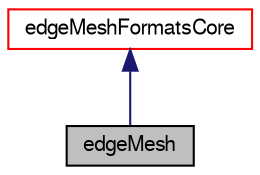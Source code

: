 digraph "edgeMesh"
{
  bgcolor="transparent";
  edge [fontname="FreeSans",fontsize="10",labelfontname="FreeSans",labelfontsize="10"];
  node [fontname="FreeSans",fontsize="10",shape=record];
  Node12 [label="edgeMesh",height=0.2,width=0.4,color="black", fillcolor="grey75", style="filled", fontcolor="black"];
  Node13 -> Node12 [dir="back",color="midnightblue",fontsize="10",style="solid",fontname="FreeSans"];
  Node13 [label="edgeMeshFormatsCore",height=0.2,width=0.4,color="red",URL="$a21762.html",tooltip="A collection of helper functions for reading/writing edge formats. "];
}
